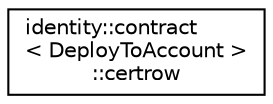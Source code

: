 digraph "Graphical Class Hierarchy"
{
  edge [fontname="Helvetica",fontsize="10",labelfontname="Helvetica",labelfontsize="10"];
  node [fontname="Helvetica",fontsize="10",shape=record];
  rankdir="LR";
  Node0 [label="identity::contract\l\< DeployToAccount \>\l::certrow",height=0.2,width=0.4,color="black", fillcolor="white", style="filled",URL="$structidentity_1_1contract_1_1certrow.html"];
}
